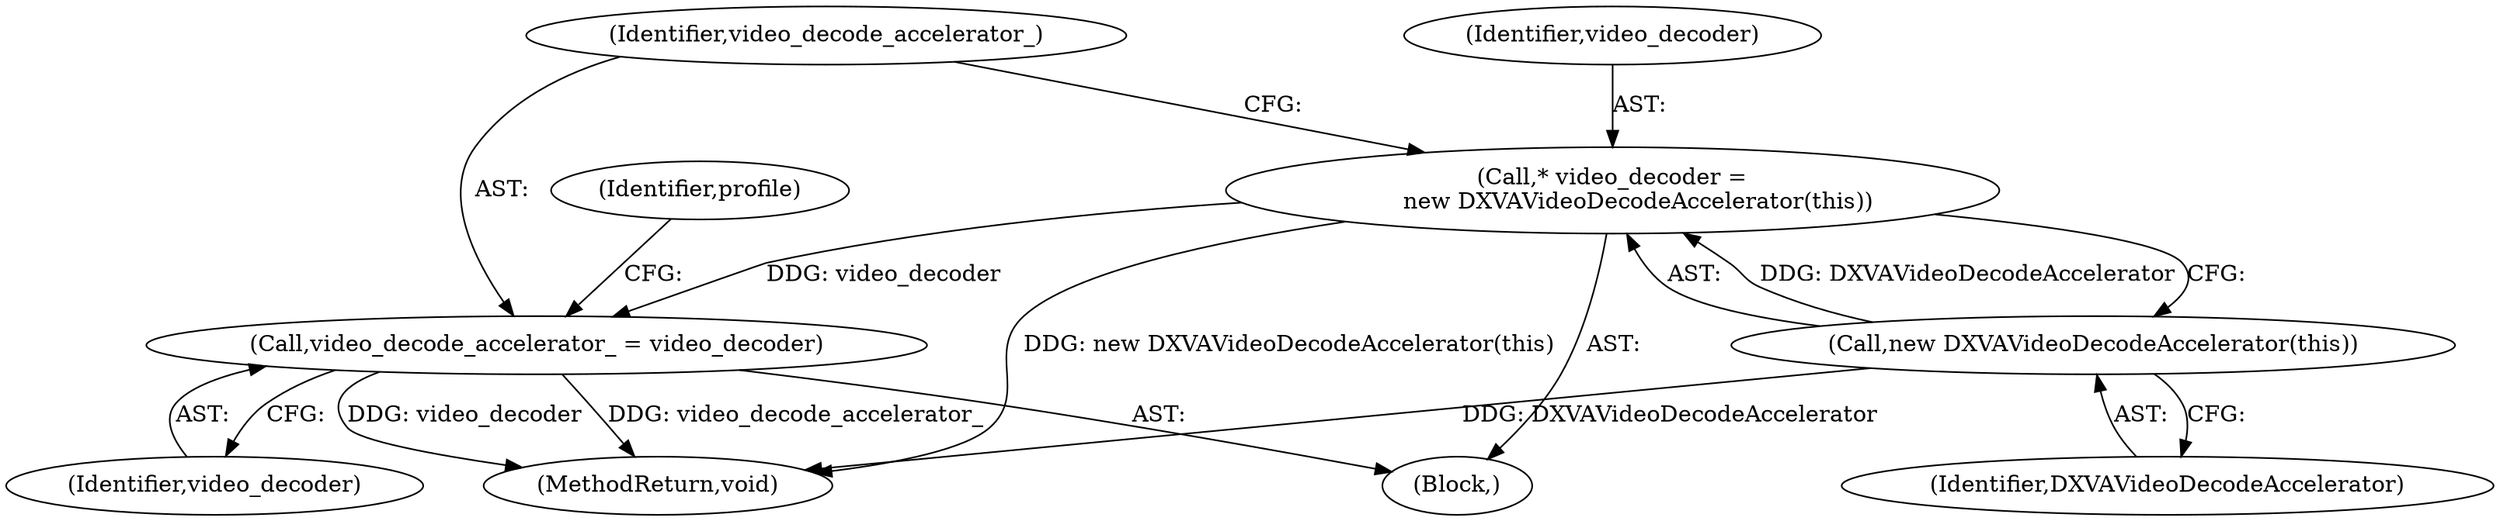 digraph "0_Chrome_9597042cad54926f50d58f5ada39205eb734d7be_0@pointer" {
"1000135" [label="(Call,* video_decoder =\n       new DXVAVideoDecodeAccelerator(this))"];
"1000137" [label="(Call,new DXVAVideoDecodeAccelerator(this))"];
"1000139" [label="(Call,video_decode_accelerator_ = video_decoder)"];
"1000135" [label="(Call,* video_decoder =\n       new DXVAVideoDecodeAccelerator(this))"];
"1000148" [label="(MethodReturn,void)"];
"1000141" [label="(Identifier,video_decoder)"];
"1000145" [label="(Identifier,profile)"];
"1000138" [label="(Identifier,DXVAVideoDecodeAccelerator)"];
"1000140" [label="(Identifier,video_decode_accelerator_)"];
"1000103" [label="(Block,)"];
"1000139" [label="(Call,video_decode_accelerator_ = video_decoder)"];
"1000136" [label="(Identifier,video_decoder)"];
"1000137" [label="(Call,new DXVAVideoDecodeAccelerator(this))"];
"1000135" -> "1000103"  [label="AST: "];
"1000135" -> "1000137"  [label="CFG: "];
"1000136" -> "1000135"  [label="AST: "];
"1000137" -> "1000135"  [label="AST: "];
"1000140" -> "1000135"  [label="CFG: "];
"1000135" -> "1000148"  [label="DDG: new DXVAVideoDecodeAccelerator(this)"];
"1000137" -> "1000135"  [label="DDG: DXVAVideoDecodeAccelerator"];
"1000135" -> "1000139"  [label="DDG: video_decoder"];
"1000137" -> "1000138"  [label="CFG: "];
"1000138" -> "1000137"  [label="AST: "];
"1000137" -> "1000148"  [label="DDG: DXVAVideoDecodeAccelerator"];
"1000139" -> "1000103"  [label="AST: "];
"1000139" -> "1000141"  [label="CFG: "];
"1000140" -> "1000139"  [label="AST: "];
"1000141" -> "1000139"  [label="AST: "];
"1000145" -> "1000139"  [label="CFG: "];
"1000139" -> "1000148"  [label="DDG: video_decode_accelerator_"];
"1000139" -> "1000148"  [label="DDG: video_decoder"];
}
